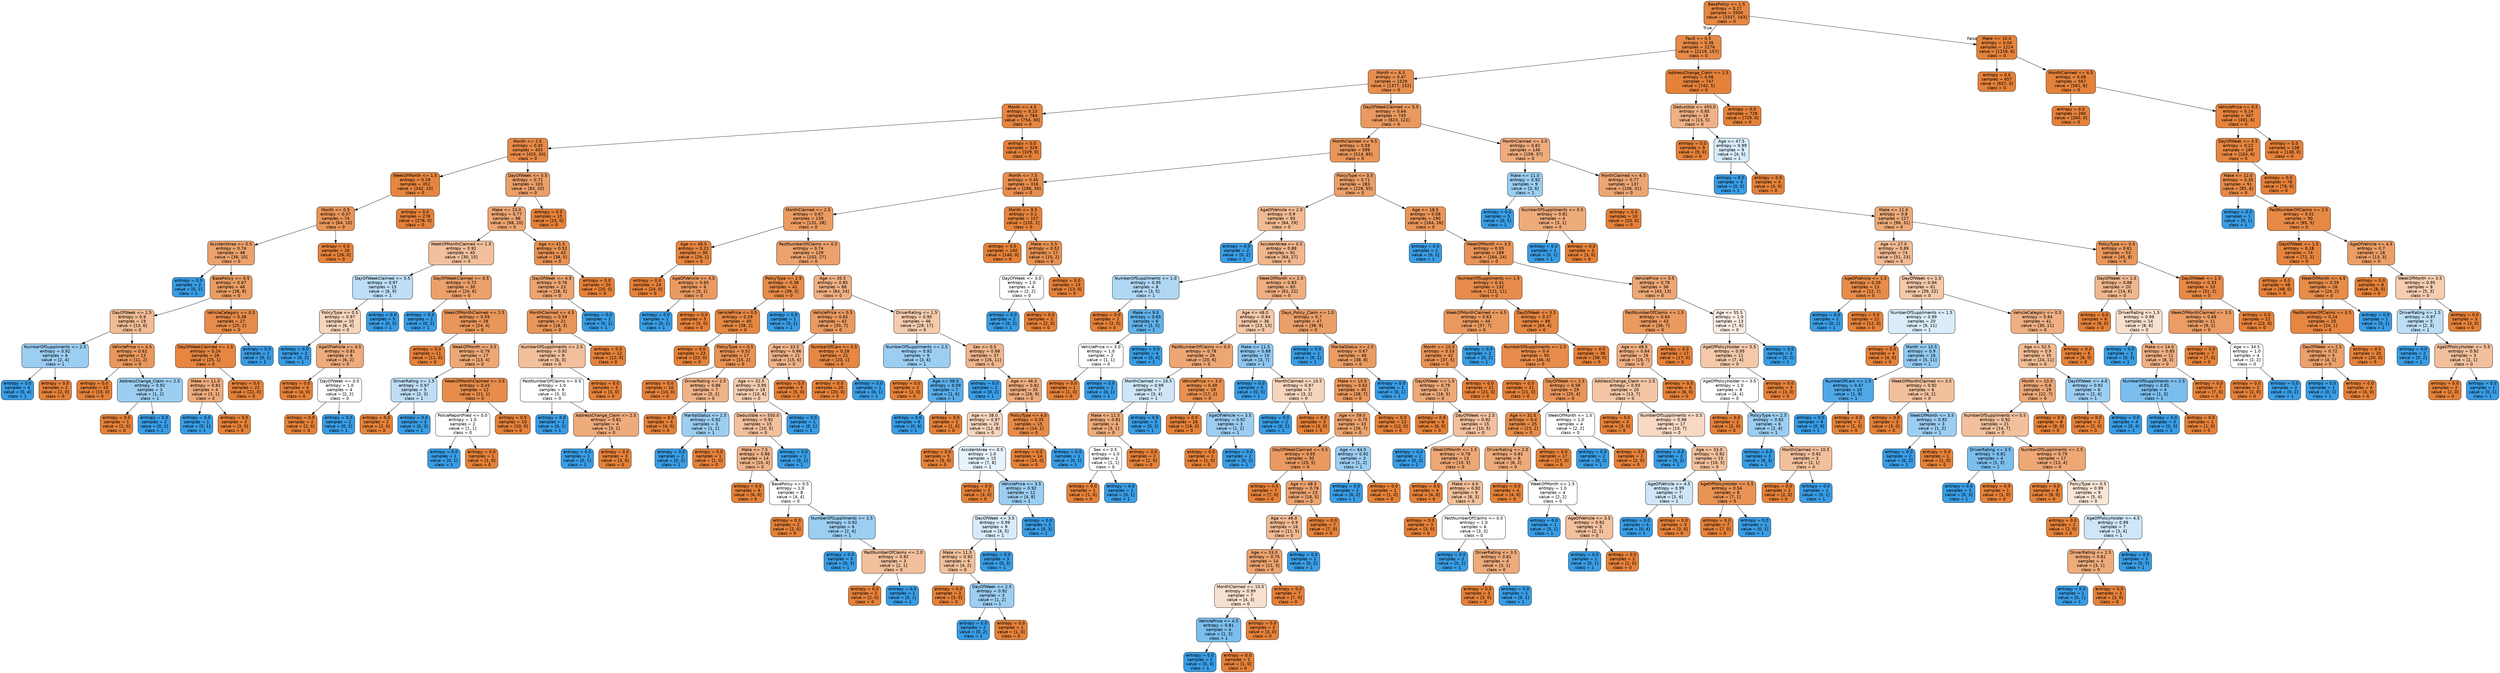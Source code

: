 digraph Tree {
node [shape=box, style="filled, rounded", color="black", fontname=helvetica] ;
edge [fontname=helvetica] ;
0 [label="BasePolicy <= 1.5\nentropy = 0.27\nsamples = 3500\nvalue = [3337, 163]\nclass = 0", fillcolor="#e68743"] ;
1 [label="Fault <= 0.5\nentropy = 0.36\nsamples = 2276\nvalue = [2119, 157]\nclass = 0", fillcolor="#e78a48"] ;
0 -> 1 [labeldistance=2.5, labelangle=45, headlabel="True"] ;
2 [label="Month <= 6.5\nentropy = 0.47\nsamples = 1529\nvalue = [1377, 152]\nclass = 0", fillcolor="#e88f4f"] ;
1 -> 2 ;
3 [label="Month <= 4.5\nentropy = 0.23\nsamples = 784\nvalue = [754, 30]\nclass = 0", fillcolor="#e68641"] ;
2 -> 3 ;
4 [label="Month <= 2.5\nentropy = 0.35\nsamples = 455\nvalue = [425, 30]\nclass = 0", fillcolor="#e78a47"] ;
3 -> 4 ;
5 [label="WeekOfMonth <= 1.5\nentropy = 0.19\nsamples = 352\nvalue = [342, 10]\nclass = 0", fillcolor="#e6853f"] ;
4 -> 5 ;
6 [label="Month <= 0.5\nentropy = 0.57\nsamples = 74\nvalue = [64, 10]\nclass = 0", fillcolor="#e99558"] ;
5 -> 6 ;
7 [label="AccidentArea <= 0.5\nentropy = 0.74\nsamples = 48\nvalue = [38, 10]\nclass = 0", fillcolor="#eca26d"] ;
6 -> 7 ;
8 [label="entropy = 0.0\nsamples = 2\nvalue = [0, 2]\nclass = 1", fillcolor="#399de5"] ;
7 -> 8 ;
9 [label="BasePolicy <= 0.5\nentropy = 0.67\nsamples = 46\nvalue = [38, 8]\nclass = 0", fillcolor="#ea9c63"] ;
7 -> 9 ;
10 [label="DayOfWeek <= 2.5\nentropy = 0.9\nsamples = 19\nvalue = [13, 6]\nclass = 0", fillcolor="#f1bb94"] ;
9 -> 10 ;
11 [label="NumberOfSuppliments <= 2.5\nentropy = 0.92\nsamples = 6\nvalue = [2, 4]\nclass = 1", fillcolor="#9ccef2"] ;
10 -> 11 ;
12 [label="entropy = 0.0\nsamples = 4\nvalue = [0, 4]\nclass = 1", fillcolor="#399de5"] ;
11 -> 12 ;
13 [label="entropy = 0.0\nsamples = 2\nvalue = [2, 0]\nclass = 0", fillcolor="#e58139"] ;
11 -> 13 ;
14 [label="VehiclePrice <= 4.5\nentropy = 0.62\nsamples = 13\nvalue = [11, 2]\nclass = 0", fillcolor="#ea985d"] ;
10 -> 14 ;
15 [label="entropy = 0.0\nsamples = 10\nvalue = [10, 0]\nclass = 0", fillcolor="#e58139"] ;
14 -> 15 ;
16 [label="AddressChange_Claim <= 2.5\nentropy = 0.92\nsamples = 3\nvalue = [1, 2]\nclass = 1", fillcolor="#9ccef2"] ;
14 -> 16 ;
17 [label="entropy = 0.0\nsamples = 1\nvalue = [1, 0]\nclass = 0", fillcolor="#e58139"] ;
16 -> 17 ;
18 [label="entropy = 0.0\nsamples = 2\nvalue = [0, 2]\nclass = 1", fillcolor="#399de5"] ;
16 -> 18 ;
19 [label="VehicleCategory <= 0.5\nentropy = 0.38\nsamples = 27\nvalue = [25, 2]\nclass = 0", fillcolor="#e78b49"] ;
9 -> 19 ;
20 [label="DayOfWeekClaimed <= 1.5\nentropy = 0.24\nsamples = 26\nvalue = [25, 1]\nclass = 0", fillcolor="#e68641"] ;
19 -> 20 ;
21 [label="Make <= 11.0\nentropy = 0.81\nsamples = 4\nvalue = [3, 1]\nclass = 0", fillcolor="#eeab7b"] ;
20 -> 21 ;
22 [label="entropy = 0.0\nsamples = 1\nvalue = [0, 1]\nclass = 1", fillcolor="#399de5"] ;
21 -> 22 ;
23 [label="entropy = 0.0\nsamples = 3\nvalue = [3, 0]\nclass = 0", fillcolor="#e58139"] ;
21 -> 23 ;
24 [label="entropy = 0.0\nsamples = 22\nvalue = [22, 0]\nclass = 0", fillcolor="#e58139"] ;
20 -> 24 ;
25 [label="entropy = 0.0\nsamples = 1\nvalue = [0, 1]\nclass = 1", fillcolor="#399de5"] ;
19 -> 25 ;
26 [label="entropy = 0.0\nsamples = 26\nvalue = [26, 0]\nclass = 0", fillcolor="#e58139"] ;
6 -> 26 ;
27 [label="entropy = 0.0\nsamples = 278\nvalue = [278, 0]\nclass = 0", fillcolor="#e58139"] ;
5 -> 27 ;
28 [label="DayOfWeek <= 5.5\nentropy = 0.71\nsamples = 103\nvalue = [83, 20]\nclass = 0", fillcolor="#eb9f69"] ;
4 -> 28 ;
29 [label="Make <= 10.0\nentropy = 0.77\nsamples = 88\nvalue = [68, 20]\nclass = 0", fillcolor="#eda673"] ;
28 -> 29 ;
30 [label="WeekOfMonthClaimed <= 1.5\nentropy = 0.92\nsamples = 45\nvalue = [30, 15]\nclass = 0", fillcolor="#f2c09c"] ;
29 -> 30 ;
31 [label="DayOfWeekClaimed <= 5.5\nentropy = 0.97\nsamples = 15\nvalue = [6, 9]\nclass = 1", fillcolor="#bddef6"] ;
30 -> 31 ;
32 [label="PolicyType <= 0.5\nentropy = 0.97\nsamples = 10\nvalue = [6, 4]\nclass = 0", fillcolor="#f6d5bd"] ;
31 -> 32 ;
33 [label="entropy = 0.0\nsamples = 2\nvalue = [0, 2]\nclass = 1", fillcolor="#399de5"] ;
32 -> 33 ;
34 [label="AgeOfVehicle <= 4.5\nentropy = 0.81\nsamples = 8\nvalue = [6, 2]\nclass = 0", fillcolor="#eeab7b"] ;
32 -> 34 ;
35 [label="entropy = 0.0\nsamples = 4\nvalue = [4, 0]\nclass = 0", fillcolor="#e58139"] ;
34 -> 35 ;
36 [label="DayOfWeek <= 0.5\nentropy = 1.0\nsamples = 4\nvalue = [2, 2]\nclass = 0", fillcolor="#ffffff"] ;
34 -> 36 ;
37 [label="entropy = 0.0\nsamples = 2\nvalue = [2, 0]\nclass = 0", fillcolor="#e58139"] ;
36 -> 37 ;
38 [label="entropy = 0.0\nsamples = 2\nvalue = [0, 2]\nclass = 1", fillcolor="#399de5"] ;
36 -> 38 ;
39 [label="entropy = 0.0\nsamples = 5\nvalue = [0, 5]\nclass = 1", fillcolor="#399de5"] ;
31 -> 39 ;
40 [label="DayOfWeekClaimed <= 0.5\nentropy = 0.72\nsamples = 30\nvalue = [24, 6]\nclass = 0", fillcolor="#eca06a"] ;
30 -> 40 ;
41 [label="entropy = 0.0\nsamples = 2\nvalue = [0, 2]\nclass = 1", fillcolor="#399de5"] ;
40 -> 41 ;
42 [label="WeekOfMonthClaimed <= 2.5\nentropy = 0.59\nsamples = 28\nvalue = [24, 4]\nclass = 0", fillcolor="#e9965a"] ;
40 -> 42 ;
43 [label="entropy = 0.0\nsamples = 11\nvalue = [11, 0]\nclass = 0", fillcolor="#e58139"] ;
42 -> 43 ;
44 [label="WeekOfMonth <= 3.5\nentropy = 0.79\nsamples = 17\nvalue = [13, 4]\nclass = 0", fillcolor="#eda876"] ;
42 -> 44 ;
45 [label="DriverRating <= 1.5\nentropy = 0.97\nsamples = 5\nvalue = [2, 3]\nclass = 1", fillcolor="#bddef6"] ;
44 -> 45 ;
46 [label="entropy = 0.0\nsamples = 2\nvalue = [2, 0]\nclass = 0", fillcolor="#e58139"] ;
45 -> 46 ;
47 [label="entropy = 0.0\nsamples = 3\nvalue = [0, 3]\nclass = 1", fillcolor="#399de5"] ;
45 -> 47 ;
48 [label="WeekOfMonthClaimed <= 3.5\nentropy = 0.41\nsamples = 12\nvalue = [11, 1]\nclass = 0", fillcolor="#e78c4b"] ;
44 -> 48 ;
49 [label="PoliceReportFiled <= 0.5\nentropy = 1.0\nsamples = 2\nvalue = [1, 1]\nclass = 0", fillcolor="#ffffff"] ;
48 -> 49 ;
50 [label="entropy = 0.0\nsamples = 1\nvalue = [0, 1]\nclass = 1", fillcolor="#399de5"] ;
49 -> 50 ;
51 [label="entropy = 0.0\nsamples = 1\nvalue = [1, 0]\nclass = 0", fillcolor="#e58139"] ;
49 -> 51 ;
52 [label="entropy = 0.0\nsamples = 10\nvalue = [10, 0]\nclass = 0", fillcolor="#e58139"] ;
48 -> 52 ;
53 [label="Age <= 41.5\nentropy = 0.52\nsamples = 43\nvalue = [38, 5]\nclass = 0", fillcolor="#e89253"] ;
29 -> 53 ;
54 [label="DayOfWeek <= 4.5\nentropy = 0.76\nsamples = 23\nvalue = [18, 5]\nclass = 0", fillcolor="#eca470"] ;
53 -> 54 ;
55 [label="MonthClaimed <= 4.5\nentropy = 0.59\nsamples = 21\nvalue = [18, 3]\nclass = 0", fillcolor="#e9965a"] ;
54 -> 55 ;
56 [label="NumberOfSuppliments <= 2.5\nentropy = 0.92\nsamples = 9\nvalue = [6, 3]\nclass = 0", fillcolor="#f2c09c"] ;
55 -> 56 ;
57 [label="PastNumberOfClaims <= 0.5\nentropy = 1.0\nsamples = 6\nvalue = [3, 3]\nclass = 0", fillcolor="#ffffff"] ;
56 -> 57 ;
58 [label="entropy = 0.0\nsamples = 2\nvalue = [0, 2]\nclass = 1", fillcolor="#399de5"] ;
57 -> 58 ;
59 [label="AddressChange_Claim <= 2.5\nentropy = 0.81\nsamples = 4\nvalue = [3, 1]\nclass = 0", fillcolor="#eeab7b"] ;
57 -> 59 ;
60 [label="entropy = 0.0\nsamples = 1\nvalue = [0, 1]\nclass = 1", fillcolor="#399de5"] ;
59 -> 60 ;
61 [label="entropy = 0.0\nsamples = 3\nvalue = [3, 0]\nclass = 0", fillcolor="#e58139"] ;
59 -> 61 ;
62 [label="entropy = 0.0\nsamples = 3\nvalue = [3, 0]\nclass = 0", fillcolor="#e58139"] ;
56 -> 62 ;
63 [label="entropy = 0.0\nsamples = 12\nvalue = [12, 0]\nclass = 0", fillcolor="#e58139"] ;
55 -> 63 ;
64 [label="entropy = 0.0\nsamples = 2\nvalue = [0, 2]\nclass = 1", fillcolor="#399de5"] ;
54 -> 64 ;
65 [label="entropy = 0.0\nsamples = 20\nvalue = [20, 0]\nclass = 0", fillcolor="#e58139"] ;
53 -> 65 ;
66 [label="entropy = 0.0\nsamples = 15\nvalue = [15, 0]\nclass = 0", fillcolor="#e58139"] ;
28 -> 66 ;
67 [label="entropy = 0.0\nsamples = 329\nvalue = [329, 0]\nclass = 0", fillcolor="#e58139"] ;
3 -> 67 ;
68 [label="DayOfWeekClaimed <= 5.5\nentropy = 0.64\nsamples = 745\nvalue = [623, 122]\nclass = 0", fillcolor="#ea9a60"] ;
2 -> 68 ;
69 [label="MonthClaimed <= 9.5\nentropy = 0.59\nsamples = 599\nvalue = [514, 85]\nclass = 0", fillcolor="#e9965a"] ;
68 -> 69 ;
70 [label="Month <= 7.5\nentropy = 0.45\nsamples = 316\nvalue = [286, 30]\nclass = 0", fillcolor="#e88e4e"] ;
69 -> 70 ;
71 [label="MonthClaimed <= 2.5\nentropy = 0.67\nsamples = 159\nvalue = [131, 28]\nclass = 0", fillcolor="#eb9c63"] ;
70 -> 71 ;
72 [label="Age <= 49.5\nentropy = 0.21\nsamples = 30\nvalue = [29, 1]\nclass = 0", fillcolor="#e68540"] ;
71 -> 72 ;
73 [label="entropy = 0.0\nsamples = 24\nvalue = [24, 0]\nclass = 0", fillcolor="#e58139"] ;
72 -> 73 ;
74 [label="AgeOfVehicle <= 4.5\nentropy = 0.65\nsamples = 6\nvalue = [5, 1]\nclass = 0", fillcolor="#ea9a61"] ;
72 -> 74 ;
75 [label="entropy = 0.0\nsamples = 1\nvalue = [0, 1]\nclass = 1", fillcolor="#399de5"] ;
74 -> 75 ;
76 [label="entropy = 0.0\nsamples = 5\nvalue = [5, 0]\nclass = 0", fillcolor="#e58139"] ;
74 -> 76 ;
77 [label="PastNumberOfClaims <= 0.5\nentropy = 0.74\nsamples = 129\nvalue = [102, 27]\nclass = 0", fillcolor="#eca26d"] ;
71 -> 77 ;
78 [label="PolicyType <= 2.5\nentropy = 0.38\nsamples = 41\nvalue = [38, 3]\nclass = 0", fillcolor="#e78b49"] ;
77 -> 78 ;
79 [label="VehiclePrice <= 0.5\nentropy = 0.29\nsamples = 40\nvalue = [38, 2]\nclass = 0", fillcolor="#e68843"] ;
78 -> 79 ;
80 [label="entropy = 0.0\nsamples = 23\nvalue = [23, 0]\nclass = 0", fillcolor="#e58139"] ;
79 -> 80 ;
81 [label="PolicyType <= 0.5\nentropy = 0.52\nsamples = 17\nvalue = [15, 2]\nclass = 0", fillcolor="#e89253"] ;
79 -> 81 ;
82 [label="entropy = 0.0\nsamples = 10\nvalue = [10, 0]\nclass = 0", fillcolor="#e58139"] ;
81 -> 82 ;
83 [label="DriverRating <= 2.5\nentropy = 0.86\nsamples = 7\nvalue = [5, 2]\nclass = 0", fillcolor="#efb388"] ;
81 -> 83 ;
84 [label="entropy = 0.0\nsamples = 4\nvalue = [4, 0]\nclass = 0", fillcolor="#e58139"] ;
83 -> 84 ;
85 [label="MaritalStatus <= 1.5\nentropy = 0.92\nsamples = 3\nvalue = [1, 2]\nclass = 1", fillcolor="#9ccef2"] ;
83 -> 85 ;
86 [label="entropy = 0.0\nsamples = 2\nvalue = [0, 2]\nclass = 1", fillcolor="#399de5"] ;
85 -> 86 ;
87 [label="entropy = 0.0\nsamples = 1\nvalue = [1, 0]\nclass = 0", fillcolor="#e58139"] ;
85 -> 87 ;
88 [label="entropy = 0.0\nsamples = 1\nvalue = [0, 1]\nclass = 1", fillcolor="#399de5"] ;
78 -> 88 ;
89 [label="Age <= 35.5\nentropy = 0.85\nsamples = 88\nvalue = [64, 24]\nclass = 0", fillcolor="#efb083"] ;
77 -> 89 ;
90 [label="VehiclePrice <= 0.5\nentropy = 0.65\nsamples = 42\nvalue = [35, 7]\nclass = 0", fillcolor="#ea9a61"] ;
89 -> 90 ;
91 [label="Age <= 33.5\nentropy = 0.86\nsamples = 21\nvalue = [15, 6]\nclass = 0", fillcolor="#efb388"] ;
90 -> 91 ;
92 [label="Age <= 32.5\nentropy = 0.95\nsamples = 16\nvalue = [10, 6]\nclass = 0", fillcolor="#f5cdb0"] ;
91 -> 92 ;
93 [label="Deductible <= 550.0\nentropy = 0.92\nsamples = 15\nvalue = [10, 5]\nclass = 0", fillcolor="#f2c09c"] ;
92 -> 93 ;
94 [label="Make <= 7.5\nentropy = 0.86\nsamples = 14\nvalue = [10, 4]\nclass = 0", fillcolor="#efb388"] ;
93 -> 94 ;
95 [label="entropy = 0.0\nsamples = 6\nvalue = [6, 0]\nclass = 0", fillcolor="#e58139"] ;
94 -> 95 ;
96 [label="BasePolicy <= 0.5\nentropy = 1.0\nsamples = 8\nvalue = [4, 4]\nclass = 0", fillcolor="#ffffff"] ;
94 -> 96 ;
97 [label="entropy = 0.0\nsamples = 2\nvalue = [2, 0]\nclass = 0", fillcolor="#e58139"] ;
96 -> 97 ;
98 [label="NumberOfSuppliments <= 2.5\nentropy = 0.92\nsamples = 6\nvalue = [2, 4]\nclass = 1", fillcolor="#9ccef2"] ;
96 -> 98 ;
99 [label="entropy = 0.0\nsamples = 3\nvalue = [0, 3]\nclass = 1", fillcolor="#399de5"] ;
98 -> 99 ;
100 [label="PastNumberOfClaims <= 2.0\nentropy = 0.92\nsamples = 3\nvalue = [2, 1]\nclass = 0", fillcolor="#f2c09c"] ;
98 -> 100 ;
101 [label="entropy = 0.0\nsamples = 2\nvalue = [2, 0]\nclass = 0", fillcolor="#e58139"] ;
100 -> 101 ;
102 [label="entropy = 0.0\nsamples = 1\nvalue = [0, 1]\nclass = 1", fillcolor="#399de5"] ;
100 -> 102 ;
103 [label="entropy = 0.0\nsamples = 1\nvalue = [0, 1]\nclass = 1", fillcolor="#399de5"] ;
93 -> 103 ;
104 [label="entropy = 0.0\nsamples = 1\nvalue = [0, 1]\nclass = 1", fillcolor="#399de5"] ;
92 -> 104 ;
105 [label="entropy = 0.0\nsamples = 5\nvalue = [5, 0]\nclass = 0", fillcolor="#e58139"] ;
91 -> 105 ;
106 [label="NumberOfCars <= 0.5\nentropy = 0.28\nsamples = 21\nvalue = [20, 1]\nclass = 0", fillcolor="#e68743"] ;
90 -> 106 ;
107 [label="entropy = 0.0\nsamples = 20\nvalue = [20, 0]\nclass = 0", fillcolor="#e58139"] ;
106 -> 107 ;
108 [label="entropy = 0.0\nsamples = 1\nvalue = [0, 1]\nclass = 1", fillcolor="#399de5"] ;
106 -> 108 ;
109 [label="DriverRating <= 1.5\nentropy = 0.95\nsamples = 46\nvalue = [29, 17]\nclass = 0", fillcolor="#f4cbad"] ;
89 -> 109 ;
110 [label="NumberOfSuppliments <= 2.5\nentropy = 0.92\nsamples = 9\nvalue = [3, 6]\nclass = 1", fillcolor="#9ccef2"] ;
109 -> 110 ;
111 [label="entropy = 0.0\nsamples = 2\nvalue = [2, 0]\nclass = 0", fillcolor="#e58139"] ;
110 -> 111 ;
112 [label="Age <= 58.0\nentropy = 0.59\nsamples = 7\nvalue = [1, 6]\nclass = 1", fillcolor="#5aade9"] ;
110 -> 112 ;
113 [label="entropy = 0.0\nsamples = 6\nvalue = [0, 6]\nclass = 1", fillcolor="#399de5"] ;
112 -> 113 ;
114 [label="entropy = 0.0\nsamples = 1\nvalue = [1, 0]\nclass = 0", fillcolor="#e58139"] ;
112 -> 114 ;
115 [label="Sex <= 0.5\nentropy = 0.88\nsamples = 37\nvalue = [26, 11]\nclass = 0", fillcolor="#f0b68d"] ;
109 -> 115 ;
116 [label="entropy = 0.0\nsamples = 2\nvalue = [0, 2]\nclass = 1", fillcolor="#399de5"] ;
115 -> 116 ;
117 [label="Age <= 46.5\nentropy = 0.82\nsamples = 35\nvalue = [26, 9]\nclass = 0", fillcolor="#eead7e"] ;
115 -> 117 ;
118 [label="Age <= 38.0\nentropy = 0.97\nsamples = 20\nvalue = [12, 8]\nclass = 0", fillcolor="#f6d5bd"] ;
117 -> 118 ;
119 [label="entropy = 0.0\nsamples = 5\nvalue = [5, 0]\nclass = 0", fillcolor="#e58139"] ;
118 -> 119 ;
120 [label="AccidentArea <= 0.5\nentropy = 1.0\nsamples = 15\nvalue = [7, 8]\nclass = 1", fillcolor="#e6f3fc"] ;
118 -> 120 ;
121 [label="entropy = 0.0\nsamples = 3\nvalue = [3, 0]\nclass = 0", fillcolor="#e58139"] ;
120 -> 121 ;
122 [label="VehiclePrice <= 3.5\nentropy = 0.92\nsamples = 12\nvalue = [4, 8]\nclass = 1", fillcolor="#9ccef2"] ;
120 -> 122 ;
123 [label="DayOfWeek <= 3.5\nentropy = 0.99\nsamples = 9\nvalue = [4, 5]\nclass = 1", fillcolor="#d7ebfa"] ;
122 -> 123 ;
124 [label="Make <= 11.5\nentropy = 0.92\nsamples = 6\nvalue = [4, 2]\nclass = 0", fillcolor="#f2c09c"] ;
123 -> 124 ;
125 [label="entropy = 0.0\nsamples = 3\nvalue = [3, 0]\nclass = 0", fillcolor="#e58139"] ;
124 -> 125 ;
126 [label="DayOfWeek <= 2.5\nentropy = 0.92\nsamples = 3\nvalue = [1, 2]\nclass = 1", fillcolor="#9ccef2"] ;
124 -> 126 ;
127 [label="entropy = 0.0\nsamples = 2\nvalue = [0, 2]\nclass = 1", fillcolor="#399de5"] ;
126 -> 127 ;
128 [label="entropy = 0.0\nsamples = 1\nvalue = [1, 0]\nclass = 0", fillcolor="#e58139"] ;
126 -> 128 ;
129 [label="entropy = 0.0\nsamples = 3\nvalue = [0, 3]\nclass = 1", fillcolor="#399de5"] ;
123 -> 129 ;
130 [label="entropy = 0.0\nsamples = 3\nvalue = [0, 3]\nclass = 1", fillcolor="#399de5"] ;
122 -> 130 ;
131 [label="PolicyType <= 4.0\nentropy = 0.35\nsamples = 15\nvalue = [14, 1]\nclass = 0", fillcolor="#e78a47"] ;
117 -> 131 ;
132 [label="entropy = 0.0\nsamples = 14\nvalue = [14, 0]\nclass = 0", fillcolor="#e58139"] ;
131 -> 132 ;
133 [label="entropy = 0.0\nsamples = 1\nvalue = [0, 1]\nclass = 1", fillcolor="#399de5"] ;
131 -> 133 ;
134 [label="Month <= 9.5\nentropy = 0.1\nsamples = 157\nvalue = [155, 2]\nclass = 0", fillcolor="#e5833c"] ;
70 -> 134 ;
135 [label="entropy = 0.0\nsamples = 140\nvalue = [140, 0]\nclass = 0", fillcolor="#e58139"] ;
134 -> 135 ;
136 [label="Make <= 5.5\nentropy = 0.52\nsamples = 17\nvalue = [15, 2]\nclass = 0", fillcolor="#e89253"] ;
134 -> 136 ;
137 [label="DayOfWeek <= 3.0\nentropy = 1.0\nsamples = 4\nvalue = [2, 2]\nclass = 0", fillcolor="#ffffff"] ;
136 -> 137 ;
138 [label="entropy = 0.0\nsamples = 2\nvalue = [0, 2]\nclass = 1", fillcolor="#399de5"] ;
137 -> 138 ;
139 [label="entropy = 0.0\nsamples = 2\nvalue = [2, 0]\nclass = 0", fillcolor="#e58139"] ;
137 -> 139 ;
140 [label="entropy = 0.0\nsamples = 13\nvalue = [13, 0]\nclass = 0", fillcolor="#e58139"] ;
136 -> 140 ;
141 [label="PolicyType <= 0.5\nentropy = 0.71\nsamples = 283\nvalue = [228, 55]\nclass = 0", fillcolor="#eb9f69"] ;
69 -> 141 ;
142 [label="AgeOfVehicle <= 2.0\nentropy = 0.9\nsamples = 93\nvalue = [64, 29]\nclass = 0", fillcolor="#f1ba93"] ;
141 -> 142 ;
143 [label="entropy = 0.0\nsamples = 2\nvalue = [0, 2]\nclass = 1", fillcolor="#399de5"] ;
142 -> 143 ;
144 [label="AccidentArea <= 0.5\nentropy = 0.88\nsamples = 91\nvalue = [64, 27]\nclass = 0", fillcolor="#f0b68d"] ;
142 -> 144 ;
145 [label="NumberOfSuppliments <= 1.0\nentropy = 0.95\nsamples = 8\nvalue = [3, 5]\nclass = 1", fillcolor="#b0d8f5"] ;
144 -> 145 ;
146 [label="entropy = 0.0\nsamples = 2\nvalue = [2, 0]\nclass = 0", fillcolor="#e58139"] ;
145 -> 146 ;
147 [label="Make <= 9.5\nentropy = 0.65\nsamples = 6\nvalue = [1, 5]\nclass = 1", fillcolor="#61b1ea"] ;
145 -> 147 ;
148 [label="VehiclePrice <= 3.0\nentropy = 1.0\nsamples = 2\nvalue = [1, 1]\nclass = 0", fillcolor="#ffffff"] ;
147 -> 148 ;
149 [label="entropy = 0.0\nsamples = 1\nvalue = [1, 0]\nclass = 0", fillcolor="#e58139"] ;
148 -> 149 ;
150 [label="entropy = 0.0\nsamples = 1\nvalue = [0, 1]\nclass = 1", fillcolor="#399de5"] ;
148 -> 150 ;
151 [label="entropy = 0.0\nsamples = 4\nvalue = [0, 4]\nclass = 1", fillcolor="#399de5"] ;
147 -> 151 ;
152 [label="WeekOfMonth <= 2.5\nentropy = 0.83\nsamples = 83\nvalue = [61, 22]\nclass = 0", fillcolor="#eeae80"] ;
144 -> 152 ;
153 [label="Age <= 48.0\nentropy = 0.94\nsamples = 36\nvalue = [23, 13]\nclass = 0", fillcolor="#f4c8a9"] ;
152 -> 153 ;
154 [label="PastNumberOfClaims <= 0.5\nentropy = 0.78\nsamples = 26\nvalue = [20, 6]\nclass = 0", fillcolor="#eda774"] ;
153 -> 154 ;
155 [label="MonthClaimed <= 10.5\nentropy = 0.99\nsamples = 7\nvalue = [3, 4]\nclass = 1", fillcolor="#cee6f8"] ;
154 -> 155 ;
156 [label="Make <= 11.5\nentropy = 0.81\nsamples = 4\nvalue = [3, 1]\nclass = 0", fillcolor="#eeab7b"] ;
155 -> 156 ;
157 [label="Sex <= 0.5\nentropy = 1.0\nsamples = 2\nvalue = [1, 1]\nclass = 0", fillcolor="#ffffff"] ;
156 -> 157 ;
158 [label="entropy = 0.0\nsamples = 1\nvalue = [1, 0]\nclass = 0", fillcolor="#e58139"] ;
157 -> 158 ;
159 [label="entropy = 0.0\nsamples = 1\nvalue = [0, 1]\nclass = 1", fillcolor="#399de5"] ;
157 -> 159 ;
160 [label="entropy = 0.0\nsamples = 2\nvalue = [2, 0]\nclass = 0", fillcolor="#e58139"] ;
156 -> 160 ;
161 [label="entropy = 0.0\nsamples = 3\nvalue = [0, 3]\nclass = 1", fillcolor="#399de5"] ;
155 -> 161 ;
162 [label="VehiclePrice <= 3.0\nentropy = 0.49\nsamples = 19\nvalue = [17, 2]\nclass = 0", fillcolor="#e89050"] ;
154 -> 162 ;
163 [label="entropy = 0.0\nsamples = 16\nvalue = [16, 0]\nclass = 0", fillcolor="#e58139"] ;
162 -> 163 ;
164 [label="AgeOfVehicle <= 3.5\nentropy = 0.92\nsamples = 3\nvalue = [1, 2]\nclass = 1", fillcolor="#9ccef2"] ;
162 -> 164 ;
165 [label="entropy = 0.0\nsamples = 1\nvalue = [1, 0]\nclass = 0", fillcolor="#e58139"] ;
164 -> 165 ;
166 [label="entropy = 0.0\nsamples = 2\nvalue = [0, 2]\nclass = 1", fillcolor="#399de5"] ;
164 -> 166 ;
167 [label="Make <= 11.5\nentropy = 0.88\nsamples = 10\nvalue = [3, 7]\nclass = 1", fillcolor="#8ec7f0"] ;
153 -> 167 ;
168 [label="entropy = 0.0\nsamples = 5\nvalue = [0, 5]\nclass = 1", fillcolor="#399de5"] ;
167 -> 168 ;
169 [label="MonthClaimed <= 10.5\nentropy = 0.97\nsamples = 5\nvalue = [3, 2]\nclass = 0", fillcolor="#f6d5bd"] ;
167 -> 169 ;
170 [label="entropy = 0.0\nsamples = 2\nvalue = [0, 2]\nclass = 1", fillcolor="#399de5"] ;
169 -> 170 ;
171 [label="entropy = 0.0\nsamples = 3\nvalue = [3, 0]\nclass = 0", fillcolor="#e58139"] ;
169 -> 171 ;
172 [label="Days_Policy_Claim <= 1.0\nentropy = 0.7\nsamples = 47\nvalue = [38, 9]\nclass = 0", fillcolor="#eb9f68"] ;
152 -> 172 ;
173 [label="entropy = 0.0\nsamples = 1\nvalue = [0, 1]\nclass = 1", fillcolor="#399de5"] ;
172 -> 173 ;
174 [label="MaritalStatus <= 2.5\nentropy = 0.67\nsamples = 46\nvalue = [38, 8]\nclass = 0", fillcolor="#ea9c63"] ;
172 -> 174 ;
175 [label="Make <= 15.0\nentropy = 0.62\nsamples = 45\nvalue = [38, 7]\nclass = 0", fillcolor="#ea985d"] ;
174 -> 175 ;
176 [label="Age <= 59.0\nentropy = 0.75\nsamples = 33\nvalue = [26, 7]\nclass = 0", fillcolor="#eca36e"] ;
175 -> 176 ;
177 [label="DayOfWeekClaimed <= 0.5\nentropy = 0.65\nsamples = 30\nvalue = [25, 5]\nclass = 0", fillcolor="#ea9a61"] ;
176 -> 177 ;
178 [label="entropy = 0.0\nsamples = 7\nvalue = [7, 0]\nclass = 0", fillcolor="#e58139"] ;
177 -> 178 ;
179 [label="Age <= 48.5\nentropy = 0.76\nsamples = 23\nvalue = [18, 5]\nclass = 0", fillcolor="#eca470"] ;
177 -> 179 ;
180 [label="Age <= 46.0\nentropy = 0.9\nsamples = 16\nvalue = [11, 5]\nclass = 0", fillcolor="#f1ba93"] ;
179 -> 180 ;
181 [label="Age <= 33.0\nentropy = 0.75\nsamples = 14\nvalue = [11, 3]\nclass = 0", fillcolor="#eca36f"] ;
180 -> 181 ;
182 [label="MonthClaimed <= 10.5\nentropy = 0.99\nsamples = 7\nvalue = [4, 3]\nclass = 0", fillcolor="#f8e0ce"] ;
181 -> 182 ;
183 [label="VehiclePrice <= 4.5\nentropy = 0.81\nsamples = 4\nvalue = [1, 3]\nclass = 1", fillcolor="#7bbeee"] ;
182 -> 183 ;
184 [label="entropy = 0.0\nsamples = 3\nvalue = [0, 3]\nclass = 1", fillcolor="#399de5"] ;
183 -> 184 ;
185 [label="entropy = 0.0\nsamples = 1\nvalue = [1, 0]\nclass = 0", fillcolor="#e58139"] ;
183 -> 185 ;
186 [label="entropy = 0.0\nsamples = 3\nvalue = [3, 0]\nclass = 0", fillcolor="#e58139"] ;
182 -> 186 ;
187 [label="entropy = 0.0\nsamples = 7\nvalue = [7, 0]\nclass = 0", fillcolor="#e58139"] ;
181 -> 187 ;
188 [label="entropy = 0.0\nsamples = 2\nvalue = [0, 2]\nclass = 1", fillcolor="#399de5"] ;
180 -> 188 ;
189 [label="entropy = 0.0\nsamples = 7\nvalue = [7, 0]\nclass = 0", fillcolor="#e58139"] ;
179 -> 189 ;
190 [label="Age <= 64.5\nentropy = 0.92\nsamples = 3\nvalue = [1, 2]\nclass = 1", fillcolor="#9ccef2"] ;
176 -> 190 ;
191 [label="entropy = 0.0\nsamples = 2\nvalue = [0, 2]\nclass = 1", fillcolor="#399de5"] ;
190 -> 191 ;
192 [label="entropy = 0.0\nsamples = 1\nvalue = [1, 0]\nclass = 0", fillcolor="#e58139"] ;
190 -> 192 ;
193 [label="entropy = 0.0\nsamples = 12\nvalue = [12, 0]\nclass = 0", fillcolor="#e58139"] ;
175 -> 193 ;
194 [label="entropy = 0.0\nsamples = 1\nvalue = [0, 1]\nclass = 1", fillcolor="#399de5"] ;
174 -> 194 ;
195 [label="Age <= 18.5\nentropy = 0.58\nsamples = 190\nvalue = [164, 26]\nclass = 0", fillcolor="#e99558"] ;
141 -> 195 ;
196 [label="entropy = 0.0\nsamples = 2\nvalue = [0, 2]\nclass = 1", fillcolor="#399de5"] ;
195 -> 196 ;
197 [label="WeekOfMonth <= 3.5\nentropy = 0.55\nsamples = 188\nvalue = [164, 24]\nclass = 0", fillcolor="#e99356"] ;
195 -> 197 ;
198 [label="NumberOfSuppliments <= 1.5\nentropy = 0.41\nsamples = 132\nvalue = [121, 11]\nclass = 0", fillcolor="#e78c4b"] ;
197 -> 198 ;
199 [label="WeekOfMonthClaimed <= 4.5\nentropy = 0.63\nsamples = 44\nvalue = [37, 7]\nclass = 0", fillcolor="#ea995e"] ;
198 -> 199 ;
200 [label="Month <= 10.5\nentropy = 0.53\nsamples = 42\nvalue = [37, 5]\nclass = 0", fillcolor="#e99254"] ;
199 -> 200 ;
201 [label="DayOfWeek <= 1.5\nentropy = 0.79\nsamples = 21\nvalue = [16, 5]\nclass = 0", fillcolor="#eda877"] ;
200 -> 201 ;
202 [label="entropy = 0.0\nsamples = 6\nvalue = [6, 0]\nclass = 0", fillcolor="#e58139"] ;
201 -> 202 ;
203 [label="DayOfWeek <= 2.5\nentropy = 0.92\nsamples = 15\nvalue = [10, 5]\nclass = 0", fillcolor="#f2c09c"] ;
201 -> 203 ;
204 [label="entropy = 0.0\nsamples = 2\nvalue = [0, 2]\nclass = 1", fillcolor="#399de5"] ;
203 -> 204 ;
205 [label="WeekOfMonth <= 1.5\nentropy = 0.78\nsamples = 13\nvalue = [10, 3]\nclass = 0", fillcolor="#eda774"] ;
203 -> 205 ;
206 [label="entropy = 0.0\nsamples = 4\nvalue = [4, 0]\nclass = 0", fillcolor="#e58139"] ;
205 -> 206 ;
207 [label="Make <= 4.0\nentropy = 0.92\nsamples = 9\nvalue = [6, 3]\nclass = 0", fillcolor="#f2c09c"] ;
205 -> 207 ;
208 [label="entropy = 0.0\nsamples = 3\nvalue = [3, 0]\nclass = 0", fillcolor="#e58139"] ;
207 -> 208 ;
209 [label="PastNumberOfClaims <= 0.5\nentropy = 1.0\nsamples = 6\nvalue = [3, 3]\nclass = 0", fillcolor="#ffffff"] ;
207 -> 209 ;
210 [label="entropy = 0.0\nsamples = 2\nvalue = [0, 2]\nclass = 1", fillcolor="#399de5"] ;
209 -> 210 ;
211 [label="DriverRating <= 3.5\nentropy = 0.81\nsamples = 4\nvalue = [3, 1]\nclass = 0", fillcolor="#eeab7b"] ;
209 -> 211 ;
212 [label="entropy = 0.0\nsamples = 3\nvalue = [3, 0]\nclass = 0", fillcolor="#e58139"] ;
211 -> 212 ;
213 [label="entropy = 0.0\nsamples = 1\nvalue = [0, 1]\nclass = 1", fillcolor="#399de5"] ;
211 -> 213 ;
214 [label="entropy = 0.0\nsamples = 21\nvalue = [21, 0]\nclass = 0", fillcolor="#e58139"] ;
200 -> 214 ;
215 [label="entropy = 0.0\nsamples = 2\nvalue = [0, 2]\nclass = 1", fillcolor="#399de5"] ;
199 -> 215 ;
216 [label="DayOfWeek <= 3.5\nentropy = 0.27\nsamples = 88\nvalue = [84, 4]\nclass = 0", fillcolor="#e68742"] ;
198 -> 216 ;
217 [label="NumberOfSuppliments <= 2.5\nentropy = 0.4\nsamples = 50\nvalue = [46, 4]\nclass = 0", fillcolor="#e78c4a"] ;
216 -> 217 ;
218 [label="entropy = 0.0\nsamples = 21\nvalue = [21, 0]\nclass = 0", fillcolor="#e58139"] ;
217 -> 218 ;
219 [label="DayOfWeek <= 2.5\nentropy = 0.58\nsamples = 29\nvalue = [25, 4]\nclass = 0", fillcolor="#e99559"] ;
217 -> 219 ;
220 [label="Age <= 31.0\nentropy = 0.4\nsamples = 25\nvalue = [23, 2]\nclass = 0", fillcolor="#e78c4a"] ;
219 -> 220 ;
221 [label="DriverRating <= 2.0\nentropy = 0.81\nsamples = 8\nvalue = [6, 2]\nclass = 0", fillcolor="#eeab7b"] ;
220 -> 221 ;
222 [label="entropy = 0.0\nsamples = 4\nvalue = [4, 0]\nclass = 0", fillcolor="#e58139"] ;
221 -> 222 ;
223 [label="WeekOfMonth <= 1.5\nentropy = 1.0\nsamples = 4\nvalue = [2, 2]\nclass = 0", fillcolor="#ffffff"] ;
221 -> 223 ;
224 [label="entropy = 0.0\nsamples = 1\nvalue = [0, 1]\nclass = 1", fillcolor="#399de5"] ;
223 -> 224 ;
225 [label="AgeOfVehicle <= 3.5\nentropy = 0.92\nsamples = 3\nvalue = [2, 1]\nclass = 0", fillcolor="#f2c09c"] ;
223 -> 225 ;
226 [label="entropy = 0.0\nsamples = 1\nvalue = [0, 1]\nclass = 1", fillcolor="#399de5"] ;
225 -> 226 ;
227 [label="entropy = 0.0\nsamples = 2\nvalue = [2, 0]\nclass = 0", fillcolor="#e58139"] ;
225 -> 227 ;
228 [label="entropy = 0.0\nsamples = 17\nvalue = [17, 0]\nclass = 0", fillcolor="#e58139"] ;
220 -> 228 ;
229 [label="WeekOfMonth <= 1.5\nentropy = 1.0\nsamples = 4\nvalue = [2, 2]\nclass = 0", fillcolor="#ffffff"] ;
219 -> 229 ;
230 [label="entropy = 0.0\nsamples = 2\nvalue = [0, 2]\nclass = 1", fillcolor="#399de5"] ;
229 -> 230 ;
231 [label="entropy = 0.0\nsamples = 2\nvalue = [2, 0]\nclass = 0", fillcolor="#e58139"] ;
229 -> 231 ;
232 [label="entropy = 0.0\nsamples = 38\nvalue = [38, 0]\nclass = 0", fillcolor="#e58139"] ;
216 -> 232 ;
233 [label="VehiclePrice <= 3.5\nentropy = 0.78\nsamples = 56\nvalue = [43, 13]\nclass = 0", fillcolor="#eda775"] ;
197 -> 233 ;
234 [label="PastNumberOfClaims <= 1.5\nentropy = 0.64\nsamples = 43\nvalue = [36, 7]\nclass = 0", fillcolor="#ea9a5f"] ;
233 -> 234 ;
235 [label="Age <= 48.5\nentropy = 0.84\nsamples = 26\nvalue = [19, 7]\nclass = 0", fillcolor="#efaf82"] ;
234 -> 235 ;
236 [label="AddressChange_Claim <= 2.5\nentropy = 0.93\nsamples = 20\nvalue = [13, 7]\nclass = 0", fillcolor="#f3c5a4"] ;
235 -> 236 ;
237 [label="entropy = 0.0\nsamples = 3\nvalue = [3, 0]\nclass = 0", fillcolor="#e58139"] ;
236 -> 237 ;
238 [label="NumberOfSuppliments <= 0.5\nentropy = 0.98\nsamples = 17\nvalue = [10, 7]\nclass = 0", fillcolor="#f7d9c4"] ;
236 -> 238 ;
239 [label="entropy = 0.0\nsamples = 2\nvalue = [0, 2]\nclass = 1", fillcolor="#399de5"] ;
238 -> 239 ;
240 [label="Age <= 33.0\nentropy = 0.92\nsamples = 15\nvalue = [10, 5]\nclass = 0", fillcolor="#f2c09c"] ;
238 -> 240 ;
241 [label="AgeOfVehicle <= 4.5\nentropy = 0.99\nsamples = 7\nvalue = [3, 4]\nclass = 1", fillcolor="#cee6f8"] ;
240 -> 241 ;
242 [label="entropy = 0.0\nsamples = 4\nvalue = [0, 4]\nclass = 1", fillcolor="#399de5"] ;
241 -> 242 ;
243 [label="entropy = 0.0\nsamples = 3\nvalue = [3, 0]\nclass = 0", fillcolor="#e58139"] ;
241 -> 243 ;
244 [label="AgeOfPolicyHolder <= 5.5\nentropy = 0.54\nsamples = 8\nvalue = [7, 1]\nclass = 0", fillcolor="#e99355"] ;
240 -> 244 ;
245 [label="entropy = 0.0\nsamples = 7\nvalue = [7, 0]\nclass = 0", fillcolor="#e58139"] ;
244 -> 245 ;
246 [label="entropy = 0.0\nsamples = 1\nvalue = [0, 1]\nclass = 1", fillcolor="#399de5"] ;
244 -> 246 ;
247 [label="entropy = 0.0\nsamples = 6\nvalue = [6, 0]\nclass = 0", fillcolor="#e58139"] ;
235 -> 247 ;
248 [label="entropy = 0.0\nsamples = 17\nvalue = [17, 0]\nclass = 0", fillcolor="#e58139"] ;
234 -> 248 ;
249 [label="Age <= 55.5\nentropy = 1.0\nsamples = 13\nvalue = [7, 6]\nclass = 0", fillcolor="#fbede3"] ;
233 -> 249 ;
250 [label="AgeOfPolicyHolder <= 5.5\nentropy = 0.95\nsamples = 11\nvalue = [7, 4]\nclass = 0", fillcolor="#f4c9aa"] ;
249 -> 250 ;
251 [label="AgeOfPolicyHolder <= 3.5\nentropy = 1.0\nsamples = 8\nvalue = [4, 4]\nclass = 0", fillcolor="#ffffff"] ;
250 -> 251 ;
252 [label="entropy = 0.0\nsamples = 2\nvalue = [2, 0]\nclass = 0", fillcolor="#e58139"] ;
251 -> 252 ;
253 [label="PolicyType <= 2.5\nentropy = 0.92\nsamples = 6\nvalue = [2, 4]\nclass = 1", fillcolor="#9ccef2"] ;
251 -> 253 ;
254 [label="entropy = 0.0\nsamples = 3\nvalue = [0, 3]\nclass = 1", fillcolor="#399de5"] ;
253 -> 254 ;
255 [label="MonthClaimed <= 10.5\nentropy = 0.92\nsamples = 3\nvalue = [2, 1]\nclass = 0", fillcolor="#f2c09c"] ;
253 -> 255 ;
256 [label="entropy = 0.0\nsamples = 2\nvalue = [2, 0]\nclass = 0", fillcolor="#e58139"] ;
255 -> 256 ;
257 [label="entropy = 0.0\nsamples = 1\nvalue = [0, 1]\nclass = 1", fillcolor="#399de5"] ;
255 -> 257 ;
258 [label="entropy = 0.0\nsamples = 3\nvalue = [3, 0]\nclass = 0", fillcolor="#e58139"] ;
250 -> 258 ;
259 [label="entropy = 0.0\nsamples = 2\nvalue = [0, 2]\nclass = 1", fillcolor="#399de5"] ;
249 -> 259 ;
260 [label="MonthClaimed <= 3.0\nentropy = 0.82\nsamples = 146\nvalue = [109, 37]\nclass = 0", fillcolor="#eeac7c"] ;
68 -> 260 ;
261 [label="Make <= 11.0\nentropy = 0.92\nsamples = 9\nvalue = [3, 6]\nclass = 1", fillcolor="#9ccef2"] ;
260 -> 261 ;
262 [label="entropy = 0.0\nsamples = 5\nvalue = [0, 5]\nclass = 1", fillcolor="#399de5"] ;
261 -> 262 ;
263 [label="NumberOfSuppliments <= 0.5\nentropy = 0.81\nsamples = 4\nvalue = [3, 1]\nclass = 0", fillcolor="#eeab7b"] ;
261 -> 263 ;
264 [label="entropy = 0.0\nsamples = 1\nvalue = [0, 1]\nclass = 1", fillcolor="#399de5"] ;
263 -> 264 ;
265 [label="entropy = 0.0\nsamples = 3\nvalue = [3, 0]\nclass = 0", fillcolor="#e58139"] ;
263 -> 265 ;
266 [label="MonthClaimed <= 6.5\nentropy = 0.77\nsamples = 137\nvalue = [106, 31]\nclass = 0", fillcolor="#eda673"] ;
260 -> 266 ;
267 [label="entropy = 0.0\nsamples = 10\nvalue = [10, 0]\nclass = 0", fillcolor="#e58139"] ;
266 -> 267 ;
268 [label="Make <= 11.0\nentropy = 0.8\nsamples = 127\nvalue = [96, 31]\nclass = 0", fillcolor="#edaa79"] ;
266 -> 268 ;
269 [label="Age <= 27.0\nentropy = 0.89\nsamples = 74\nvalue = [51, 23]\nclass = 0", fillcolor="#f1ba92"] ;
268 -> 269 ;
270 [label="AgeOfVehicle <= 1.5\nentropy = 0.39\nsamples = 13\nvalue = [12, 1]\nclass = 0", fillcolor="#e78c49"] ;
269 -> 270 ;
271 [label="entropy = 0.0\nsamples = 1\nvalue = [0, 1]\nclass = 1", fillcolor="#399de5"] ;
270 -> 271 ;
272 [label="entropy = 0.0\nsamples = 12\nvalue = [12, 0]\nclass = 0", fillcolor="#e58139"] ;
270 -> 272 ;
273 [label="DayOfWeek <= 1.5\nentropy = 0.94\nsamples = 61\nvalue = [39, 22]\nclass = 0", fillcolor="#f4c8a9"] ;
269 -> 273 ;
274 [label="NumberOfSuppliments <= 1.5\nentropy = 0.99\nsamples = 20\nvalue = [9, 11]\nclass = 1", fillcolor="#dbedfa"] ;
273 -> 274 ;
275 [label="entropy = 0.0\nsamples = 4\nvalue = [4, 0]\nclass = 0", fillcolor="#e58139"] ;
274 -> 275 ;
276 [label="Month <= 10.5\nentropy = 0.9\nsamples = 16\nvalue = [5, 11]\nclass = 1", fillcolor="#93caf1"] ;
274 -> 276 ;
277 [label="NumberOfCars <= 1.5\nentropy = 0.47\nsamples = 10\nvalue = [1, 9]\nclass = 1", fillcolor="#4fa8e8"] ;
276 -> 277 ;
278 [label="entropy = 0.0\nsamples = 9\nvalue = [0, 9]\nclass = 1", fillcolor="#399de5"] ;
277 -> 278 ;
279 [label="entropy = 0.0\nsamples = 1\nvalue = [1, 0]\nclass = 0", fillcolor="#e58139"] ;
277 -> 279 ;
280 [label="WeekOfMonthClaimed <= 3.5\nentropy = 0.92\nsamples = 6\nvalue = [4, 2]\nclass = 0", fillcolor="#f2c09c"] ;
276 -> 280 ;
281 [label="entropy = 0.0\nsamples = 3\nvalue = [3, 0]\nclass = 0", fillcolor="#e58139"] ;
280 -> 281 ;
282 [label="WeekOfMonth <= 3.5\nentropy = 0.92\nsamples = 3\nvalue = [1, 2]\nclass = 1", fillcolor="#9ccef2"] ;
280 -> 282 ;
283 [label="entropy = 0.0\nsamples = 2\nvalue = [0, 2]\nclass = 1", fillcolor="#399de5"] ;
282 -> 283 ;
284 [label="entropy = 0.0\nsamples = 1\nvalue = [1, 0]\nclass = 0", fillcolor="#e58139"] ;
282 -> 284 ;
285 [label="VehicleCategory <= 0.5\nentropy = 0.84\nsamples = 41\nvalue = [30, 11]\nclass = 0", fillcolor="#efaf82"] ;
273 -> 285 ;
286 [label="Age <= 52.5\nentropy = 0.9\nsamples = 35\nvalue = [24, 11]\nclass = 0", fillcolor="#f1bb94"] ;
285 -> 286 ;
287 [label="Month <= 10.5\nentropy = 0.8\nsamples = 29\nvalue = [22, 7]\nclass = 0", fillcolor="#eda978"] ;
286 -> 287 ;
288 [label="NumberOfSuppliments <= 0.5\nentropy = 0.92\nsamples = 21\nvalue = [14, 7]\nclass = 0", fillcolor="#f2c09c"] ;
287 -> 288 ;
289 [label="DriverRating <= 3.5\nentropy = 0.81\nsamples = 4\nvalue = [1, 3]\nclass = 1", fillcolor="#7bbeee"] ;
288 -> 289 ;
290 [label="entropy = 0.0\nsamples = 3\nvalue = [0, 3]\nclass = 1", fillcolor="#399de5"] ;
289 -> 290 ;
291 [label="entropy = 0.0\nsamples = 1\nvalue = [1, 0]\nclass = 0", fillcolor="#e58139"] ;
289 -> 291 ;
292 [label="NumberOfSuppliments <= 2.5\nentropy = 0.79\nsamples = 17\nvalue = [13, 4]\nclass = 0", fillcolor="#eda876"] ;
288 -> 292 ;
293 [label="entropy = 0.0\nsamples = 8\nvalue = [8, 0]\nclass = 0", fillcolor="#e58139"] ;
292 -> 293 ;
294 [label="PolicyType <= 0.5\nentropy = 0.99\nsamples = 9\nvalue = [5, 4]\nclass = 0", fillcolor="#fae6d7"] ;
292 -> 294 ;
295 [label="entropy = 0.0\nsamples = 2\nvalue = [2, 0]\nclass = 0", fillcolor="#e58139"] ;
294 -> 295 ;
296 [label="AgeOfPolicyHolder <= 4.5\nentropy = 0.99\nsamples = 7\nvalue = [3, 4]\nclass = 1", fillcolor="#cee6f8"] ;
294 -> 296 ;
297 [label="DriverRating <= 2.5\nentropy = 0.81\nsamples = 4\nvalue = [3, 1]\nclass = 0", fillcolor="#eeab7b"] ;
296 -> 297 ;
298 [label="entropy = 0.0\nsamples = 1\nvalue = [0, 1]\nclass = 1", fillcolor="#399de5"] ;
297 -> 298 ;
299 [label="entropy = 0.0\nsamples = 3\nvalue = [3, 0]\nclass = 0", fillcolor="#e58139"] ;
297 -> 299 ;
300 [label="entropy = 0.0\nsamples = 3\nvalue = [0, 3]\nclass = 1", fillcolor="#399de5"] ;
296 -> 300 ;
301 [label="entropy = 0.0\nsamples = 8\nvalue = [8, 0]\nclass = 0", fillcolor="#e58139"] ;
287 -> 301 ;
302 [label="DayOfWeek <= 4.0\nentropy = 0.92\nsamples = 6\nvalue = [2, 4]\nclass = 1", fillcolor="#9ccef2"] ;
286 -> 302 ;
303 [label="entropy = 0.0\nsamples = 2\nvalue = [2, 0]\nclass = 0", fillcolor="#e58139"] ;
302 -> 303 ;
304 [label="entropy = 0.0\nsamples = 4\nvalue = [0, 4]\nclass = 1", fillcolor="#399de5"] ;
302 -> 304 ;
305 [label="entropy = 0.0\nsamples = 6\nvalue = [6, 0]\nclass = 0", fillcolor="#e58139"] ;
285 -> 305 ;
306 [label="PolicyType <= 0.5\nentropy = 0.61\nsamples = 53\nvalue = [45, 8]\nclass = 0", fillcolor="#ea975c"] ;
268 -> 306 ;
307 [label="DayOfWeek <= 1.5\nentropy = 0.88\nsamples = 20\nvalue = [14, 6]\nclass = 0", fillcolor="#f0b78e"] ;
306 -> 307 ;
308 [label="entropy = 0.0\nsamples = 6\nvalue = [6, 0]\nclass = 0", fillcolor="#e58139"] ;
307 -> 308 ;
309 [label="DriverRating <= 1.5\nentropy = 0.99\nsamples = 14\nvalue = [8, 6]\nclass = 0", fillcolor="#f8e0ce"] ;
307 -> 309 ;
310 [label="entropy = 0.0\nsamples = 3\nvalue = [0, 3]\nclass = 1", fillcolor="#399de5"] ;
309 -> 310 ;
311 [label="Make <= 14.0\nentropy = 0.85\nsamples = 11\nvalue = [8, 3]\nclass = 0", fillcolor="#efb083"] ;
309 -> 311 ;
312 [label="NumberOfSuppliments <= 2.5\nentropy = 0.81\nsamples = 4\nvalue = [1, 3]\nclass = 1", fillcolor="#7bbeee"] ;
311 -> 312 ;
313 [label="entropy = 0.0\nsamples = 3\nvalue = [0, 3]\nclass = 1", fillcolor="#399de5"] ;
312 -> 313 ;
314 [label="entropy = 0.0\nsamples = 1\nvalue = [1, 0]\nclass = 0", fillcolor="#e58139"] ;
312 -> 314 ;
315 [label="entropy = 0.0\nsamples = 7\nvalue = [7, 0]\nclass = 0", fillcolor="#e58139"] ;
311 -> 315 ;
316 [label="DayOfWeek <= 1.5\nentropy = 0.33\nsamples = 33\nvalue = [31, 2]\nclass = 0", fillcolor="#e78946"] ;
306 -> 316 ;
317 [label="WeekOfMonthClaimed <= 3.5\nentropy = 0.68\nsamples = 11\nvalue = [9, 2]\nclass = 0", fillcolor="#eb9d65"] ;
316 -> 317 ;
318 [label="entropy = 0.0\nsamples = 7\nvalue = [7, 0]\nclass = 0", fillcolor="#e58139"] ;
317 -> 318 ;
319 [label="Age <= 34.5\nentropy = 1.0\nsamples = 4\nvalue = [2, 2]\nclass = 0", fillcolor="#ffffff"] ;
317 -> 319 ;
320 [label="entropy = 0.0\nsamples = 2\nvalue = [2, 0]\nclass = 0", fillcolor="#e58139"] ;
319 -> 320 ;
321 [label="entropy = 0.0\nsamples = 2\nvalue = [0, 2]\nclass = 1", fillcolor="#399de5"] ;
319 -> 321 ;
322 [label="entropy = 0.0\nsamples = 22\nvalue = [22, 0]\nclass = 0", fillcolor="#e58139"] ;
316 -> 322 ;
323 [label="AddressChange_Claim <= 1.5\nentropy = 0.06\nsamples = 747\nvalue = [742, 5]\nclass = 0", fillcolor="#e5823a"] ;
1 -> 323 ;
324 [label="Deductible <= 450.0\nentropy = 0.85\nsamples = 18\nvalue = [13, 5]\nclass = 0", fillcolor="#efb185"] ;
323 -> 324 ;
325 [label="entropy = 0.0\nsamples = 9\nvalue = [9, 0]\nclass = 0", fillcolor="#e58139"] ;
324 -> 325 ;
326 [label="Age <= 47.5\nentropy = 0.99\nsamples = 9\nvalue = [4, 5]\nclass = 1", fillcolor="#d7ebfa"] ;
324 -> 326 ;
327 [label="entropy = 0.0\nsamples = 5\nvalue = [0, 5]\nclass = 1", fillcolor="#399de5"] ;
326 -> 327 ;
328 [label="entropy = 0.0\nsamples = 4\nvalue = [4, 0]\nclass = 0", fillcolor="#e58139"] ;
326 -> 328 ;
329 [label="entropy = 0.0\nsamples = 729\nvalue = [729, 0]\nclass = 0", fillcolor="#e58139"] ;
323 -> 329 ;
330 [label="Make <= 10.0\nentropy = 0.04\nsamples = 1224\nvalue = [1218, 6]\nclass = 0", fillcolor="#e5823a"] ;
0 -> 330 [labeldistance=2.5, labelangle=-45, headlabel="False"] ;
331 [label="entropy = 0.0\nsamples = 657\nvalue = [657, 0]\nclass = 0", fillcolor="#e58139"] ;
330 -> 331 ;
332 [label="MonthClaimed <= 6.5\nentropy = 0.08\nsamples = 567\nvalue = [561, 6]\nclass = 0", fillcolor="#e5823b"] ;
330 -> 332 ;
333 [label="entropy = 0.0\nsamples = 260\nvalue = [260, 0]\nclass = 0", fillcolor="#e58139"] ;
332 -> 333 ;
334 [label="VehiclePrice <= 0.5\nentropy = 0.14\nsamples = 307\nvalue = [301, 6]\nclass = 0", fillcolor="#e6843d"] ;
332 -> 334 ;
335 [label="DayOfWeek <= 3.5\nentropy = 0.22\nsamples = 169\nvalue = [163, 6]\nclass = 0", fillcolor="#e68640"] ;
334 -> 335 ;
336 [label="Make <= 12.0\nentropy = 0.35\nsamples = 91\nvalue = [85, 6]\nclass = 0", fillcolor="#e78a47"] ;
335 -> 336 ;
337 [label="entropy = 0.0\nsamples = 1\nvalue = [0, 1]\nclass = 1", fillcolor="#399de5"] ;
336 -> 337 ;
338 [label="PastNumberOfClaims <= 2.5\nentropy = 0.31\nsamples = 90\nvalue = [85, 5]\nclass = 0", fillcolor="#e78845"] ;
336 -> 338 ;
339 [label="DayOfWeek <= 1.5\nentropy = 0.18\nsamples = 74\nvalue = [72, 2]\nclass = 0", fillcolor="#e6843e"] ;
338 -> 339 ;
340 [label="entropy = 0.0\nsamples = 48\nvalue = [48, 0]\nclass = 0", fillcolor="#e58139"] ;
339 -> 340 ;
341 [label="WeekOfMonth <= 4.5\nentropy = 0.39\nsamples = 26\nvalue = [24, 2]\nclass = 0", fillcolor="#e78c49"] ;
339 -> 341 ;
342 [label="PastNumberOfClaims <= 0.5\nentropy = 0.24\nsamples = 25\nvalue = [24, 1]\nclass = 0", fillcolor="#e68641"] ;
341 -> 342 ;
343 [label="DayOfWeek <= 2.5\nentropy = 0.72\nsamples = 5\nvalue = [4, 1]\nclass = 0", fillcolor="#eca06a"] ;
342 -> 343 ;
344 [label="entropy = 0.0\nsamples = 1\nvalue = [0, 1]\nclass = 1", fillcolor="#399de5"] ;
343 -> 344 ;
345 [label="entropy = 0.0\nsamples = 4\nvalue = [4, 0]\nclass = 0", fillcolor="#e58139"] ;
343 -> 345 ;
346 [label="entropy = 0.0\nsamples = 20\nvalue = [20, 0]\nclass = 0", fillcolor="#e58139"] ;
342 -> 346 ;
347 [label="entropy = 0.0\nsamples = 1\nvalue = [0, 1]\nclass = 1", fillcolor="#399de5"] ;
341 -> 347 ;
348 [label="AgeOfVehicle <= 4.5\nentropy = 0.7\nsamples = 16\nvalue = [13, 3]\nclass = 0", fillcolor="#eb9e67"] ;
338 -> 348 ;
349 [label="entropy = 0.0\nsamples = 8\nvalue = [8, 0]\nclass = 0", fillcolor="#e58139"] ;
348 -> 349 ;
350 [label="WeekOfMonth <= 3.5\nentropy = 0.95\nsamples = 8\nvalue = [5, 3]\nclass = 0", fillcolor="#f5cdb0"] ;
348 -> 350 ;
351 [label="DriverRating <= 1.5\nentropy = 0.97\nsamples = 5\nvalue = [2, 3]\nclass = 1", fillcolor="#bddef6"] ;
350 -> 351 ;
352 [label="entropy = 0.0\nsamples = 2\nvalue = [0, 2]\nclass = 1", fillcolor="#399de5"] ;
351 -> 352 ;
353 [label="AgeOfPolicyHolder <= 5.5\nentropy = 0.92\nsamples = 3\nvalue = [2, 1]\nclass = 0", fillcolor="#f2c09c"] ;
351 -> 353 ;
354 [label="entropy = 0.0\nsamples = 2\nvalue = [2, 0]\nclass = 0", fillcolor="#e58139"] ;
353 -> 354 ;
355 [label="entropy = 0.0\nsamples = 1\nvalue = [0, 1]\nclass = 1", fillcolor="#399de5"] ;
353 -> 355 ;
356 [label="entropy = 0.0\nsamples = 3\nvalue = [3, 0]\nclass = 0", fillcolor="#e58139"] ;
350 -> 356 ;
357 [label="entropy = 0.0\nsamples = 78\nvalue = [78, 0]\nclass = 0", fillcolor="#e58139"] ;
335 -> 357 ;
358 [label="entropy = 0.0\nsamples = 138\nvalue = [138, 0]\nclass = 0", fillcolor="#e58139"] ;
334 -> 358 ;
}